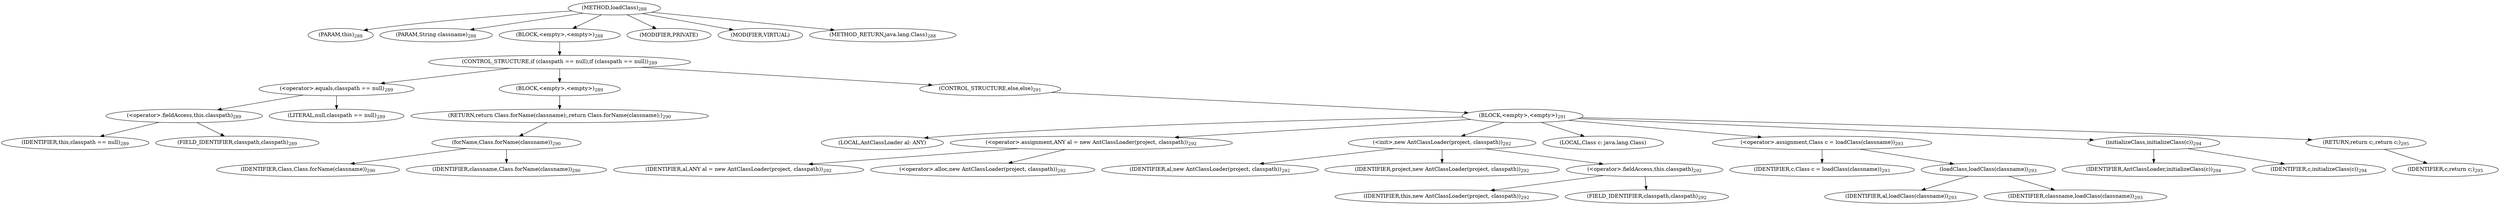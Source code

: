 digraph "loadClass" {  
"618" [label = <(METHOD,loadClass)<SUB>288</SUB>> ]
"619" [label = <(PARAM,this)<SUB>288</SUB>> ]
"620" [label = <(PARAM,String classname)<SUB>288</SUB>> ]
"621" [label = <(BLOCK,&lt;empty&gt;,&lt;empty&gt;)<SUB>288</SUB>> ]
"622" [label = <(CONTROL_STRUCTURE,if (classpath == null),if (classpath == null))<SUB>289</SUB>> ]
"623" [label = <(&lt;operator&gt;.equals,classpath == null)<SUB>289</SUB>> ]
"624" [label = <(&lt;operator&gt;.fieldAccess,this.classpath)<SUB>289</SUB>> ]
"625" [label = <(IDENTIFIER,this,classpath == null)<SUB>289</SUB>> ]
"626" [label = <(FIELD_IDENTIFIER,classpath,classpath)<SUB>289</SUB>> ]
"627" [label = <(LITERAL,null,classpath == null)<SUB>289</SUB>> ]
"628" [label = <(BLOCK,&lt;empty&gt;,&lt;empty&gt;)<SUB>289</SUB>> ]
"629" [label = <(RETURN,return Class.forName(classname);,return Class.forName(classname);)<SUB>290</SUB>> ]
"630" [label = <(forName,Class.forName(classname))<SUB>290</SUB>> ]
"631" [label = <(IDENTIFIER,Class,Class.forName(classname))<SUB>290</SUB>> ]
"632" [label = <(IDENTIFIER,classname,Class.forName(classname))<SUB>290</SUB>> ]
"633" [label = <(CONTROL_STRUCTURE,else,else)<SUB>291</SUB>> ]
"634" [label = <(BLOCK,&lt;empty&gt;,&lt;empty&gt;)<SUB>291</SUB>> ]
"30" [label = <(LOCAL,AntClassLoader al: ANY)> ]
"635" [label = <(&lt;operator&gt;.assignment,ANY al = new AntClassLoader(project, classpath))<SUB>292</SUB>> ]
"636" [label = <(IDENTIFIER,al,ANY al = new AntClassLoader(project, classpath))<SUB>292</SUB>> ]
"637" [label = <(&lt;operator&gt;.alloc,new AntClassLoader(project, classpath))<SUB>292</SUB>> ]
"638" [label = <(&lt;init&gt;,new AntClassLoader(project, classpath))<SUB>292</SUB>> ]
"29" [label = <(IDENTIFIER,al,new AntClassLoader(project, classpath))<SUB>292</SUB>> ]
"639" [label = <(IDENTIFIER,project,new AntClassLoader(project, classpath))<SUB>292</SUB>> ]
"640" [label = <(&lt;operator&gt;.fieldAccess,this.classpath)<SUB>292</SUB>> ]
"641" [label = <(IDENTIFIER,this,new AntClassLoader(project, classpath))<SUB>292</SUB>> ]
"642" [label = <(FIELD_IDENTIFIER,classpath,classpath)<SUB>292</SUB>> ]
"643" [label = <(LOCAL,Class c: java.lang.Class)> ]
"644" [label = <(&lt;operator&gt;.assignment,Class c = loadClass(classname))<SUB>293</SUB>> ]
"645" [label = <(IDENTIFIER,c,Class c = loadClass(classname))<SUB>293</SUB>> ]
"646" [label = <(loadClass,loadClass(classname))<SUB>293</SUB>> ]
"647" [label = <(IDENTIFIER,al,loadClass(classname))<SUB>293</SUB>> ]
"648" [label = <(IDENTIFIER,classname,loadClass(classname))<SUB>293</SUB>> ]
"649" [label = <(initializeClass,initializeClass(c))<SUB>294</SUB>> ]
"650" [label = <(IDENTIFIER,AntClassLoader,initializeClass(c))<SUB>294</SUB>> ]
"651" [label = <(IDENTIFIER,c,initializeClass(c))<SUB>294</SUB>> ]
"652" [label = <(RETURN,return c;,return c;)<SUB>295</SUB>> ]
"653" [label = <(IDENTIFIER,c,return c;)<SUB>295</SUB>> ]
"654" [label = <(MODIFIER,PRIVATE)> ]
"655" [label = <(MODIFIER,VIRTUAL)> ]
"656" [label = <(METHOD_RETURN,java.lang.Class)<SUB>288</SUB>> ]
  "618" -> "619" 
  "618" -> "620" 
  "618" -> "621" 
  "618" -> "654" 
  "618" -> "655" 
  "618" -> "656" 
  "621" -> "622" 
  "622" -> "623" 
  "622" -> "628" 
  "622" -> "633" 
  "623" -> "624" 
  "623" -> "627" 
  "624" -> "625" 
  "624" -> "626" 
  "628" -> "629" 
  "629" -> "630" 
  "630" -> "631" 
  "630" -> "632" 
  "633" -> "634" 
  "634" -> "30" 
  "634" -> "635" 
  "634" -> "638" 
  "634" -> "643" 
  "634" -> "644" 
  "634" -> "649" 
  "634" -> "652" 
  "635" -> "636" 
  "635" -> "637" 
  "638" -> "29" 
  "638" -> "639" 
  "638" -> "640" 
  "640" -> "641" 
  "640" -> "642" 
  "644" -> "645" 
  "644" -> "646" 
  "646" -> "647" 
  "646" -> "648" 
  "649" -> "650" 
  "649" -> "651" 
  "652" -> "653" 
}
